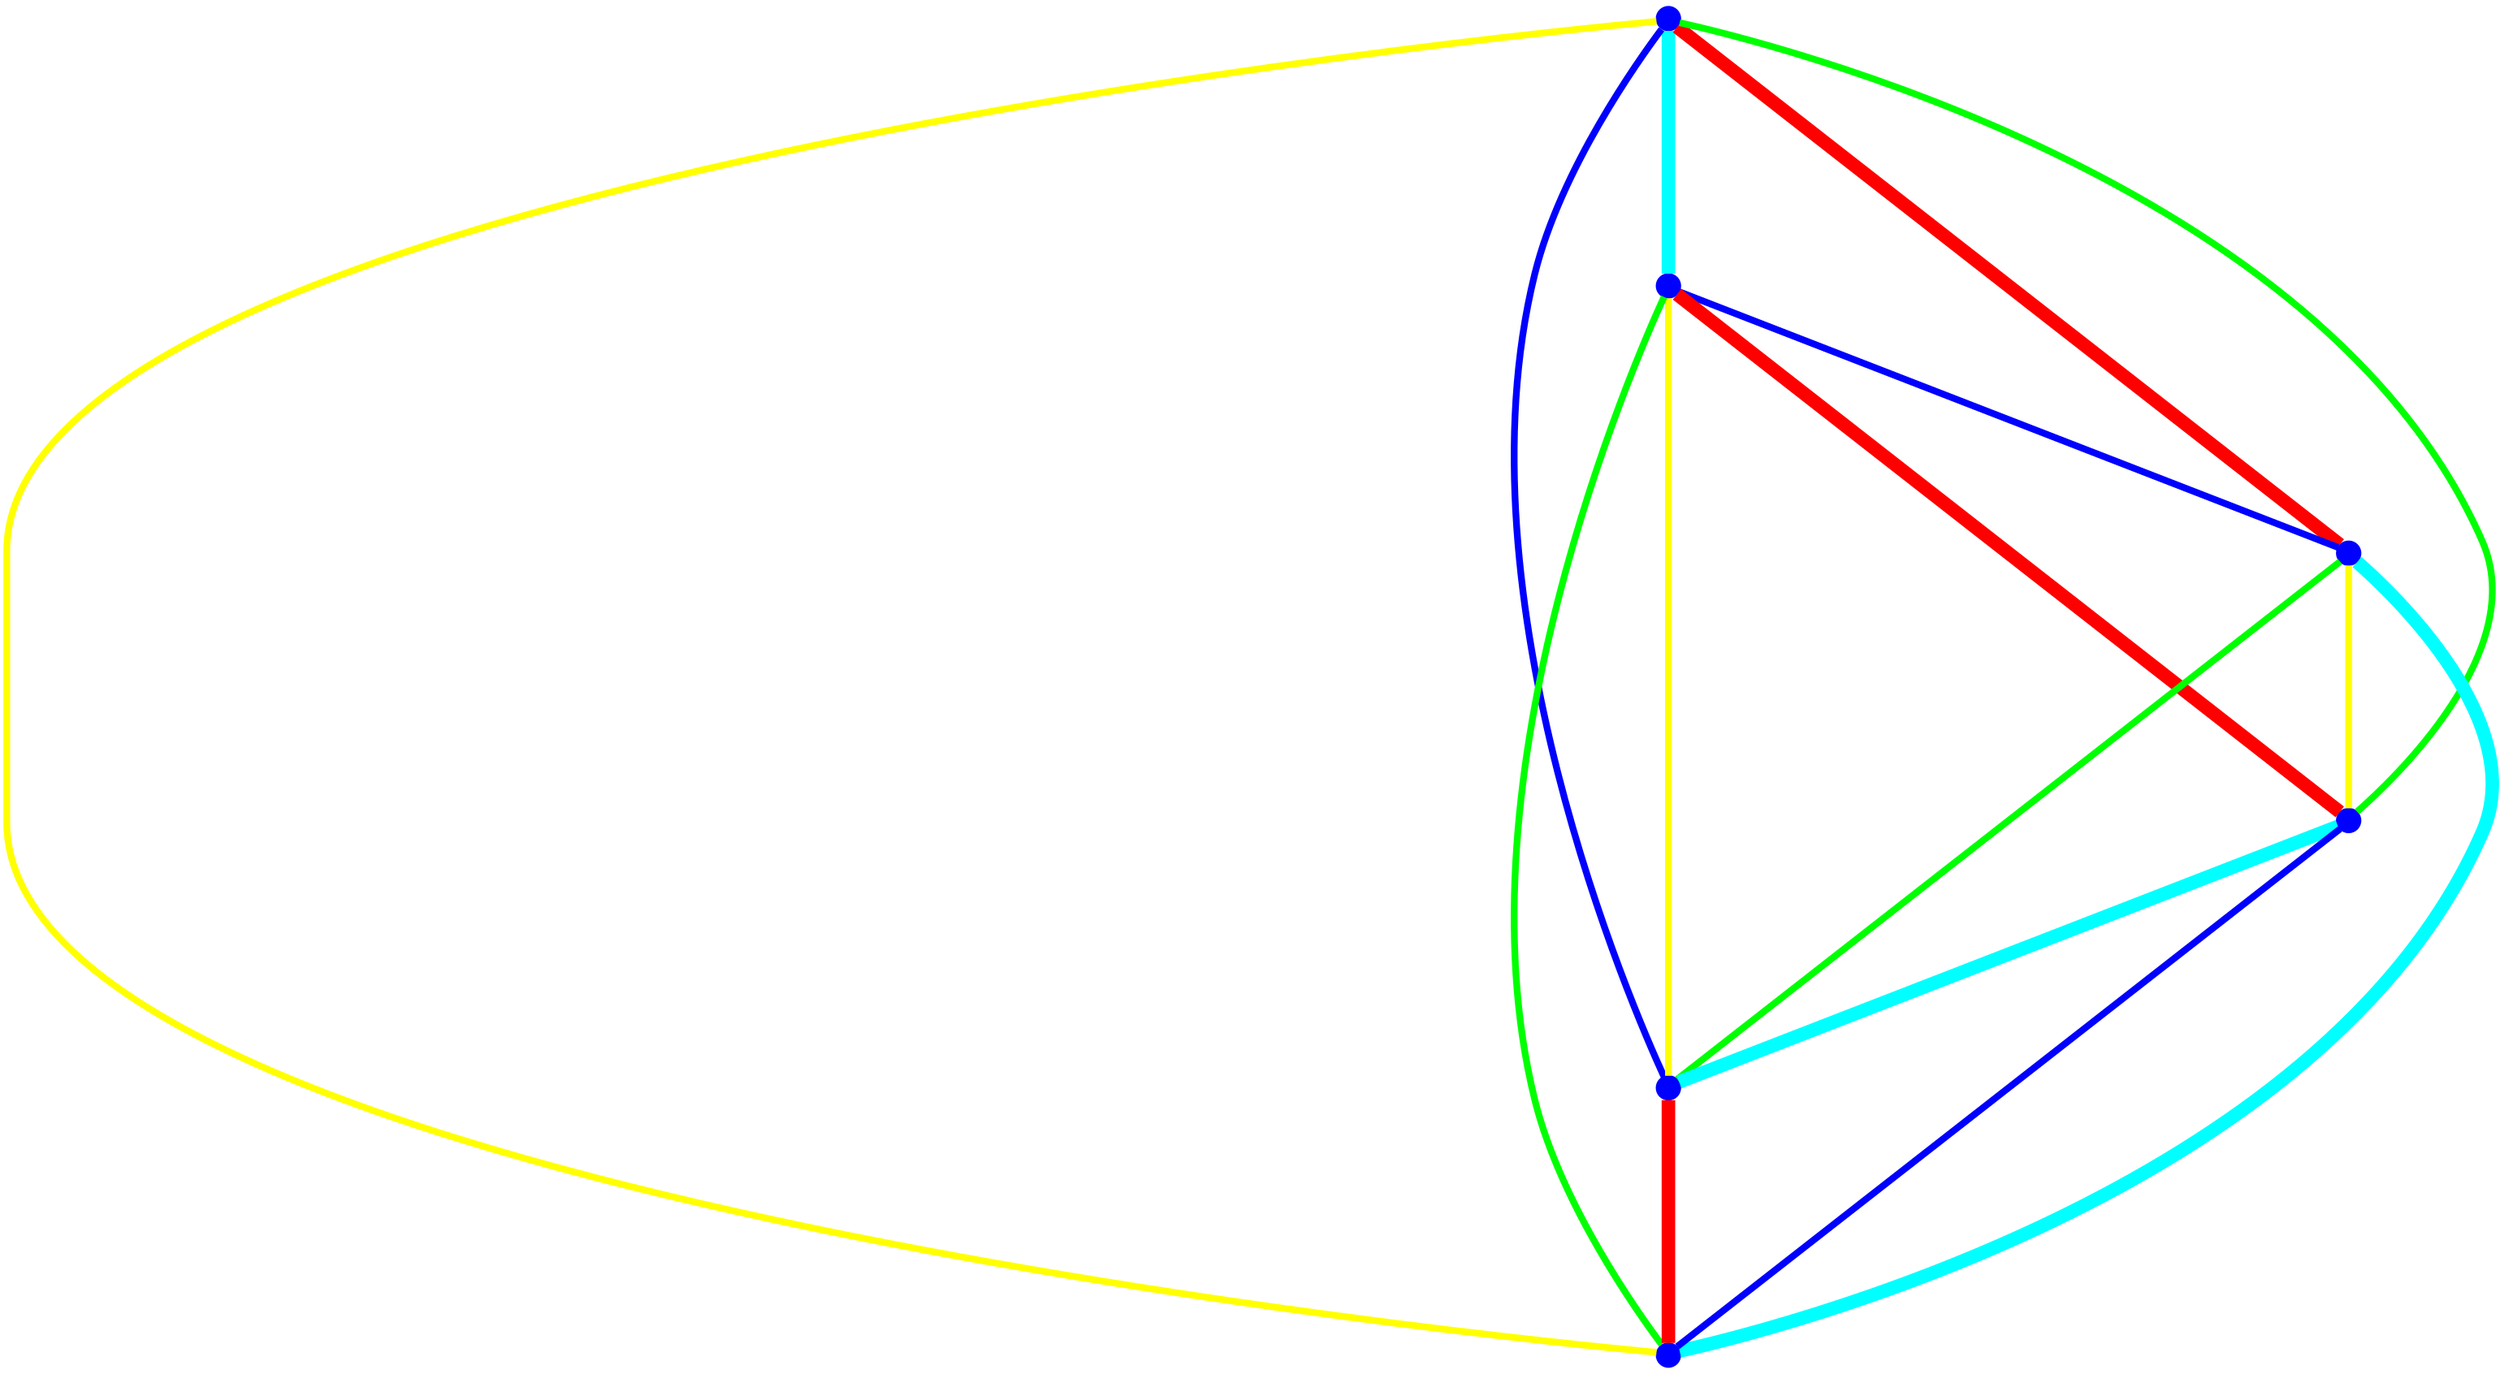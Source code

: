 graph {
ranksep=2
nodesep=2
node [label="" shape=circle style=filled fixedsize=true color=blue fillcolor=blue width=0.2];
"1" -- "2" [style="solid",penwidth="8",color="cyan"];
"1" -- "3" [style="solid",penwidth="8",color="red"];
"1" -- "4" [style="solid",penwidth="4",color="green"];
"1" -- "5" [style="solid",penwidth="4",color="blue"];
"1" -- "6" [style="solid",penwidth="4",color="yellow"];
"2" -- "3" [style="solid",penwidth="4",color="blue"];
"2" -- "4" [style="solid",penwidth="8",color="red"];
"2" -- "5" [style="solid",penwidth="4",color="yellow"];
"2" -- "6" [style="solid",penwidth="4",color="green"];
"3" -- "4" [style="solid",penwidth="4",color="yellow"];
"3" -- "5" [style="solid",penwidth="4",color="green"];
"3" -- "6" [style="solid",penwidth="8",color="cyan"];
"4" -- "5" [style="solid",penwidth="8",color="cyan"];
"4" -- "6" [style="solid",penwidth="4",color="blue"];
"5" -- "6" [style="solid",penwidth="8",color="red"];
}
